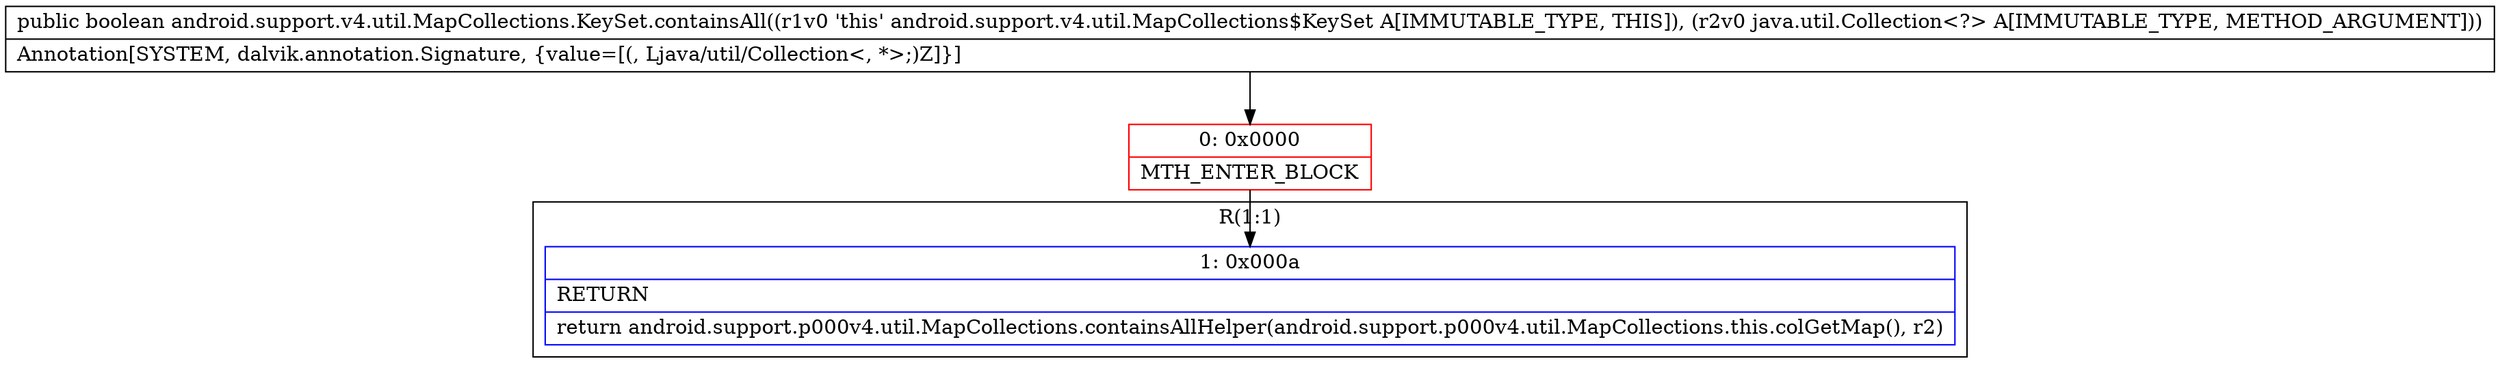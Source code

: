 digraph "CFG forandroid.support.v4.util.MapCollections.KeySet.containsAll(Ljava\/util\/Collection;)Z" {
subgraph cluster_Region_635856219 {
label = "R(1:1)";
node [shape=record,color=blue];
Node_1 [shape=record,label="{1\:\ 0x000a|RETURN\l|return android.support.p000v4.util.MapCollections.containsAllHelper(android.support.p000v4.util.MapCollections.this.colGetMap(), r2)\l}"];
}
Node_0 [shape=record,color=red,label="{0\:\ 0x0000|MTH_ENTER_BLOCK\l}"];
MethodNode[shape=record,label="{public boolean android.support.v4.util.MapCollections.KeySet.containsAll((r1v0 'this' android.support.v4.util.MapCollections$KeySet A[IMMUTABLE_TYPE, THIS]), (r2v0 java.util.Collection\<?\> A[IMMUTABLE_TYPE, METHOD_ARGUMENT]))  | Annotation[SYSTEM, dalvik.annotation.Signature, \{value=[(, Ljava\/util\/Collection\<, *\>;)Z]\}]\l}"];
MethodNode -> Node_0;
Node_0 -> Node_1;
}

